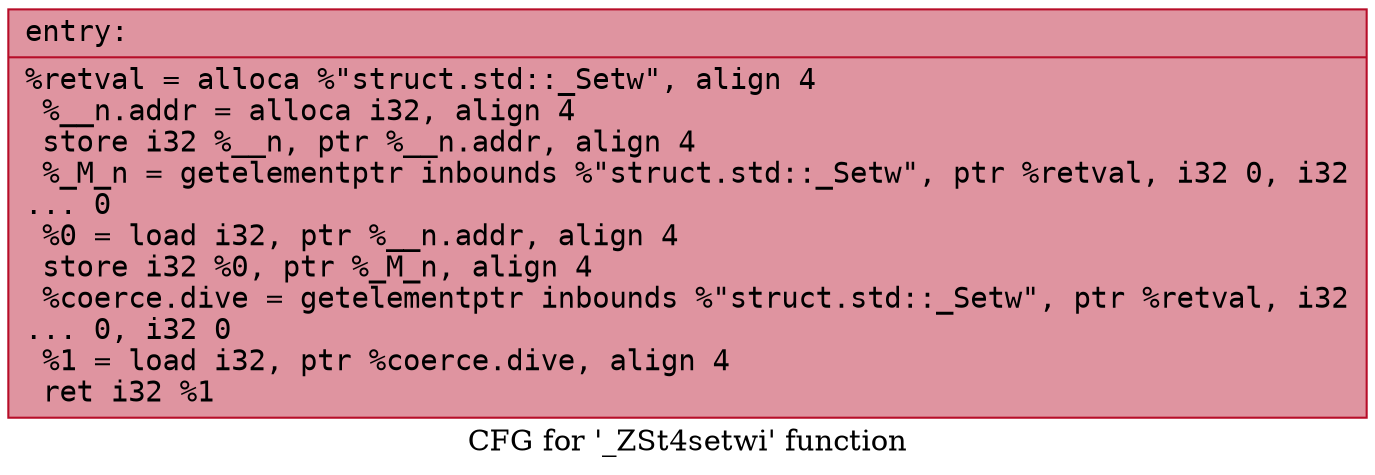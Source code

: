 digraph "CFG for '_ZSt4setwi' function" {
	label="CFG for '_ZSt4setwi' function";

	Node0x561f53d294b0 [shape=record,color="#b70d28ff", style=filled, fillcolor="#b70d2870" fontname="Courier",label="{entry:\l|  %retval = alloca %\"struct.std::_Setw\", align 4\l  %__n.addr = alloca i32, align 4\l  store i32 %__n, ptr %__n.addr, align 4\l  %_M_n = getelementptr inbounds %\"struct.std::_Setw\", ptr %retval, i32 0, i32\l... 0\l  %0 = load i32, ptr %__n.addr, align 4\l  store i32 %0, ptr %_M_n, align 4\l  %coerce.dive = getelementptr inbounds %\"struct.std::_Setw\", ptr %retval, i32\l... 0, i32 0\l  %1 = load i32, ptr %coerce.dive, align 4\l  ret i32 %1\l}"];
}
